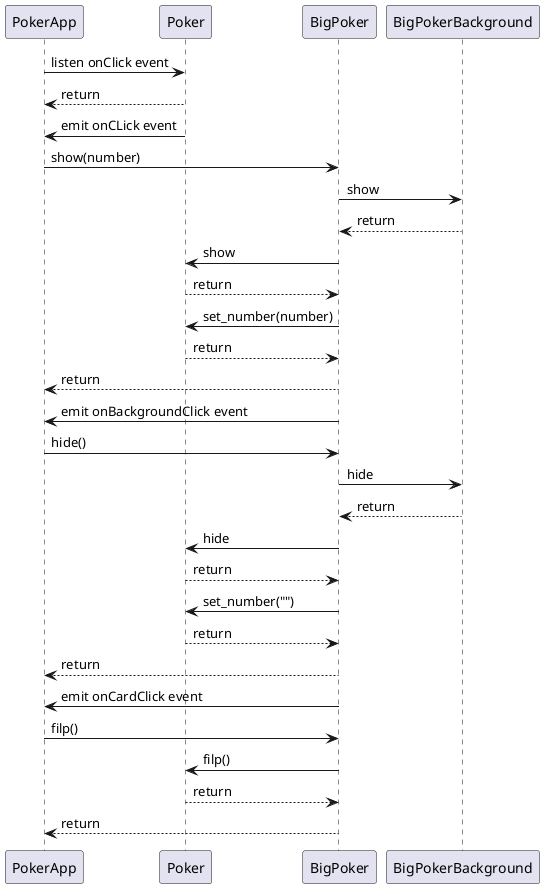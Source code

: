 @startuml
PokerApp -> Poker: listen onClick event
PokerApp <-- Poker: return

PokerApp <- Poker: emit onCLick event
PokerApp -> BigPoker: show(number)


BigPoker -> BigPokerBackground: show
BigPoker <-- BigPokerBackground: return

BigPoker -> Poker: show
BigPoker <-- Poker: return
BigPoker -> Poker: set_number(number)
BigPoker <-- Poker: return

PokerApp <-- BigPoker: return

PokerApp <- BigPoker: emit onBackgroundClick event
PokerApp -> BigPoker: hide()
BigPoker -> BigPokerBackground: hide
BigPoker <-- BigPokerBackground: return

BigPoker -> Poker: hide
BigPoker <-- Poker: return
BigPoker -> Poker: set_number("")
BigPoker <-- Poker: return
PokerApp <-- BigPoker: return

PokerApp <- BigPoker: emit onCardClick event
PokerApp -> BigPoker: filp()
BigPoker -> Poker: filp()
BigPoker <-- Poker: return

PokerApp <-- BigPoker: return

@enduml